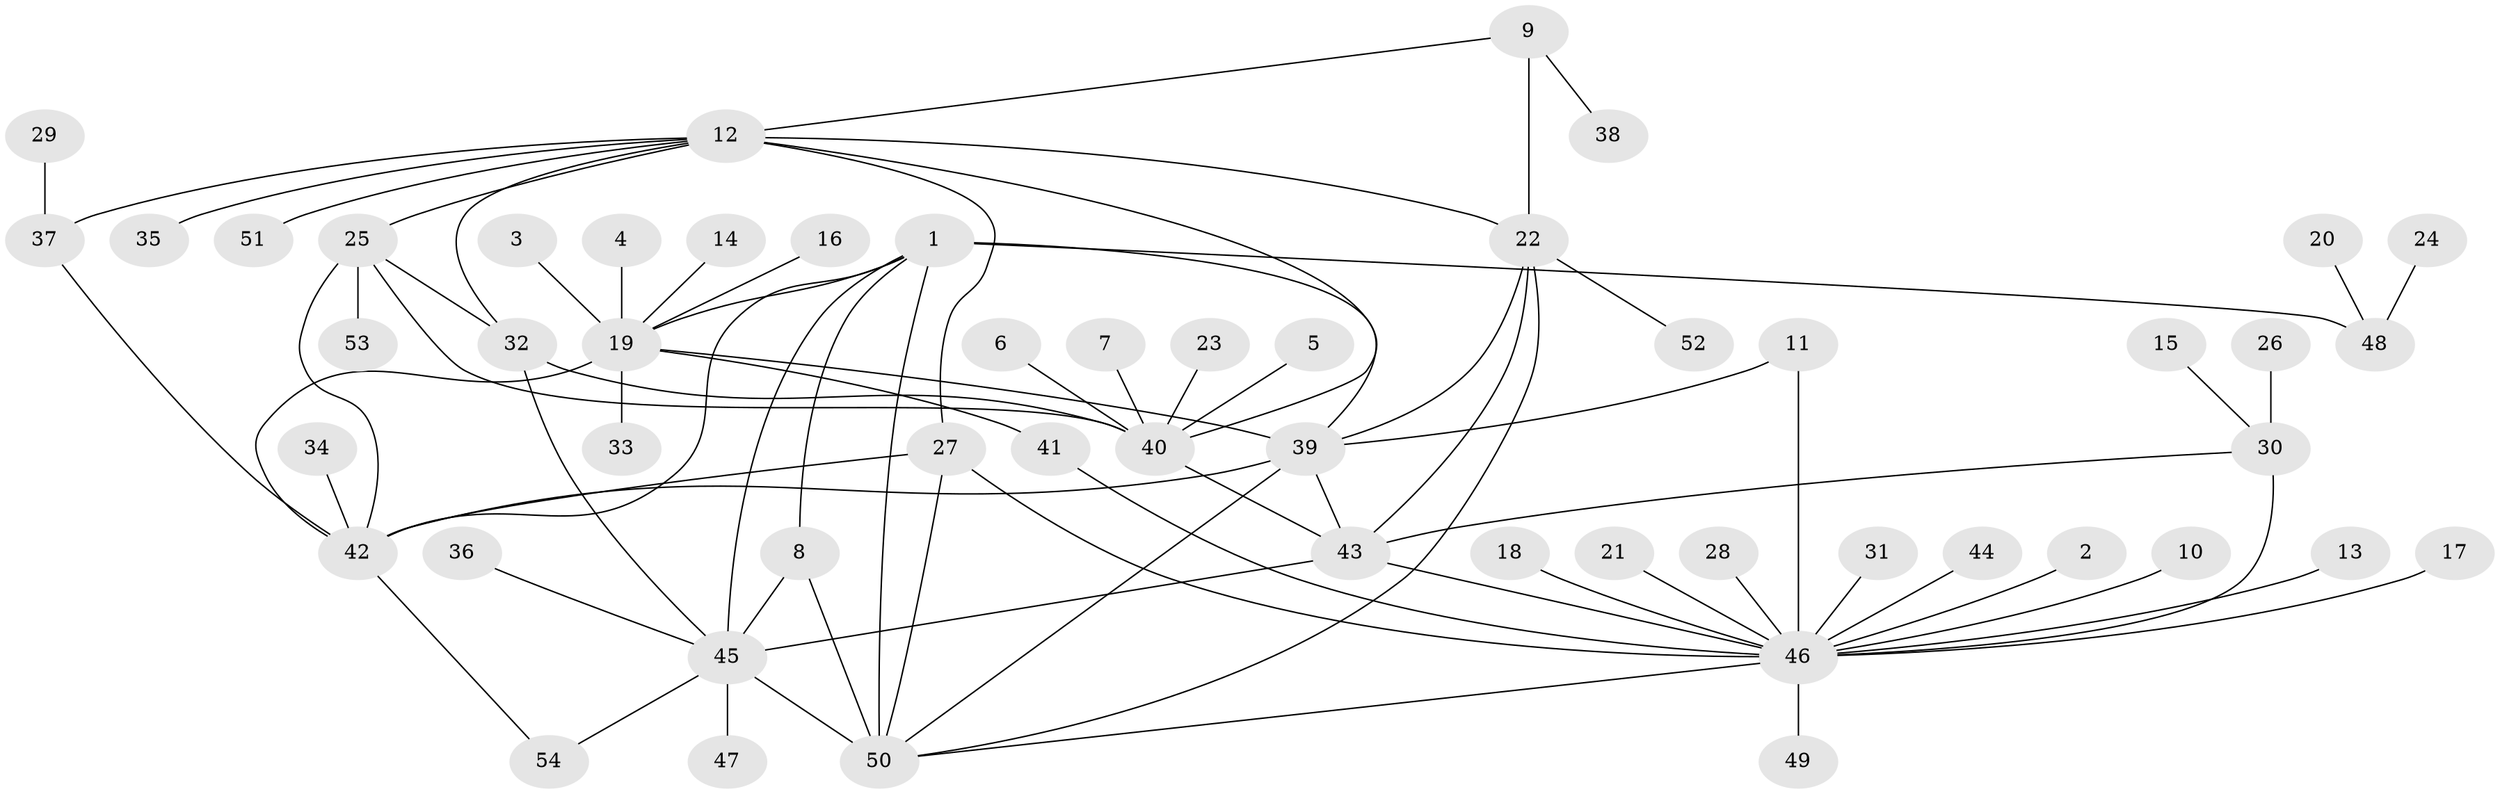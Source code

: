 // original degree distribution, {11: 0.02857142857142857, 8: 0.047619047619047616, 7: 0.05714285714285714, 5: 0.05714285714285714, 6: 0.02857142857142857, 4: 0.02857142857142857, 19: 0.009523809523809525, 9: 0.009523809523809525, 1: 0.5619047619047619, 2: 0.1523809523809524, 3: 0.01904761904761905}
// Generated by graph-tools (version 1.1) at 2025/02/03/09/25 03:02:48]
// undirected, 54 vertices, 79 edges
graph export_dot {
graph [start="1"]
  node [color=gray90,style=filled];
  1;
  2;
  3;
  4;
  5;
  6;
  7;
  8;
  9;
  10;
  11;
  12;
  13;
  14;
  15;
  16;
  17;
  18;
  19;
  20;
  21;
  22;
  23;
  24;
  25;
  26;
  27;
  28;
  29;
  30;
  31;
  32;
  33;
  34;
  35;
  36;
  37;
  38;
  39;
  40;
  41;
  42;
  43;
  44;
  45;
  46;
  47;
  48;
  49;
  50;
  51;
  52;
  53;
  54;
  1 -- 8 [weight=1.0];
  1 -- 19 [weight=2.0];
  1 -- 39 [weight=1.0];
  1 -- 42 [weight=1.0];
  1 -- 45 [weight=1.0];
  1 -- 48 [weight=1.0];
  1 -- 50 [weight=2.0];
  2 -- 46 [weight=1.0];
  3 -- 19 [weight=1.0];
  4 -- 19 [weight=1.0];
  5 -- 40 [weight=1.0];
  6 -- 40 [weight=1.0];
  7 -- 40 [weight=1.0];
  8 -- 45 [weight=1.0];
  8 -- 50 [weight=2.0];
  9 -- 12 [weight=2.0];
  9 -- 22 [weight=4.0];
  9 -- 38 [weight=1.0];
  10 -- 46 [weight=1.0];
  11 -- 39 [weight=1.0];
  11 -- 46 [weight=1.0];
  12 -- 22 [weight=2.0];
  12 -- 25 [weight=2.0];
  12 -- 27 [weight=1.0];
  12 -- 32 [weight=1.0];
  12 -- 35 [weight=1.0];
  12 -- 37 [weight=1.0];
  12 -- 40 [weight=1.0];
  12 -- 51 [weight=1.0];
  13 -- 46 [weight=1.0];
  14 -- 19 [weight=1.0];
  15 -- 30 [weight=1.0];
  16 -- 19 [weight=1.0];
  17 -- 46 [weight=1.0];
  18 -- 46 [weight=1.0];
  19 -- 33 [weight=1.0];
  19 -- 39 [weight=2.0];
  19 -- 41 [weight=1.0];
  19 -- 42 [weight=2.0];
  20 -- 48 [weight=1.0];
  21 -- 46 [weight=1.0];
  22 -- 39 [weight=1.0];
  22 -- 43 [weight=1.0];
  22 -- 50 [weight=2.0];
  22 -- 52 [weight=1.0];
  23 -- 40 [weight=1.0];
  24 -- 48 [weight=1.0];
  25 -- 32 [weight=2.0];
  25 -- 40 [weight=2.0];
  25 -- 42 [weight=1.0];
  25 -- 53 [weight=1.0];
  26 -- 30 [weight=1.0];
  27 -- 42 [weight=1.0];
  27 -- 46 [weight=1.0];
  27 -- 50 [weight=1.0];
  28 -- 46 [weight=1.0];
  29 -- 37 [weight=1.0];
  30 -- 43 [weight=1.0];
  30 -- 46 [weight=3.0];
  31 -- 46 [weight=1.0];
  32 -- 40 [weight=1.0];
  32 -- 45 [weight=1.0];
  34 -- 42 [weight=1.0];
  36 -- 45 [weight=1.0];
  37 -- 42 [weight=1.0];
  39 -- 42 [weight=1.0];
  39 -- 43 [weight=1.0];
  39 -- 50 [weight=1.0];
  40 -- 43 [weight=1.0];
  41 -- 46 [weight=1.0];
  42 -- 54 [weight=1.0];
  43 -- 45 [weight=1.0];
  43 -- 46 [weight=3.0];
  44 -- 46 [weight=1.0];
  45 -- 47 [weight=1.0];
  45 -- 50 [weight=2.0];
  45 -- 54 [weight=1.0];
  46 -- 49 [weight=1.0];
  46 -- 50 [weight=1.0];
}
